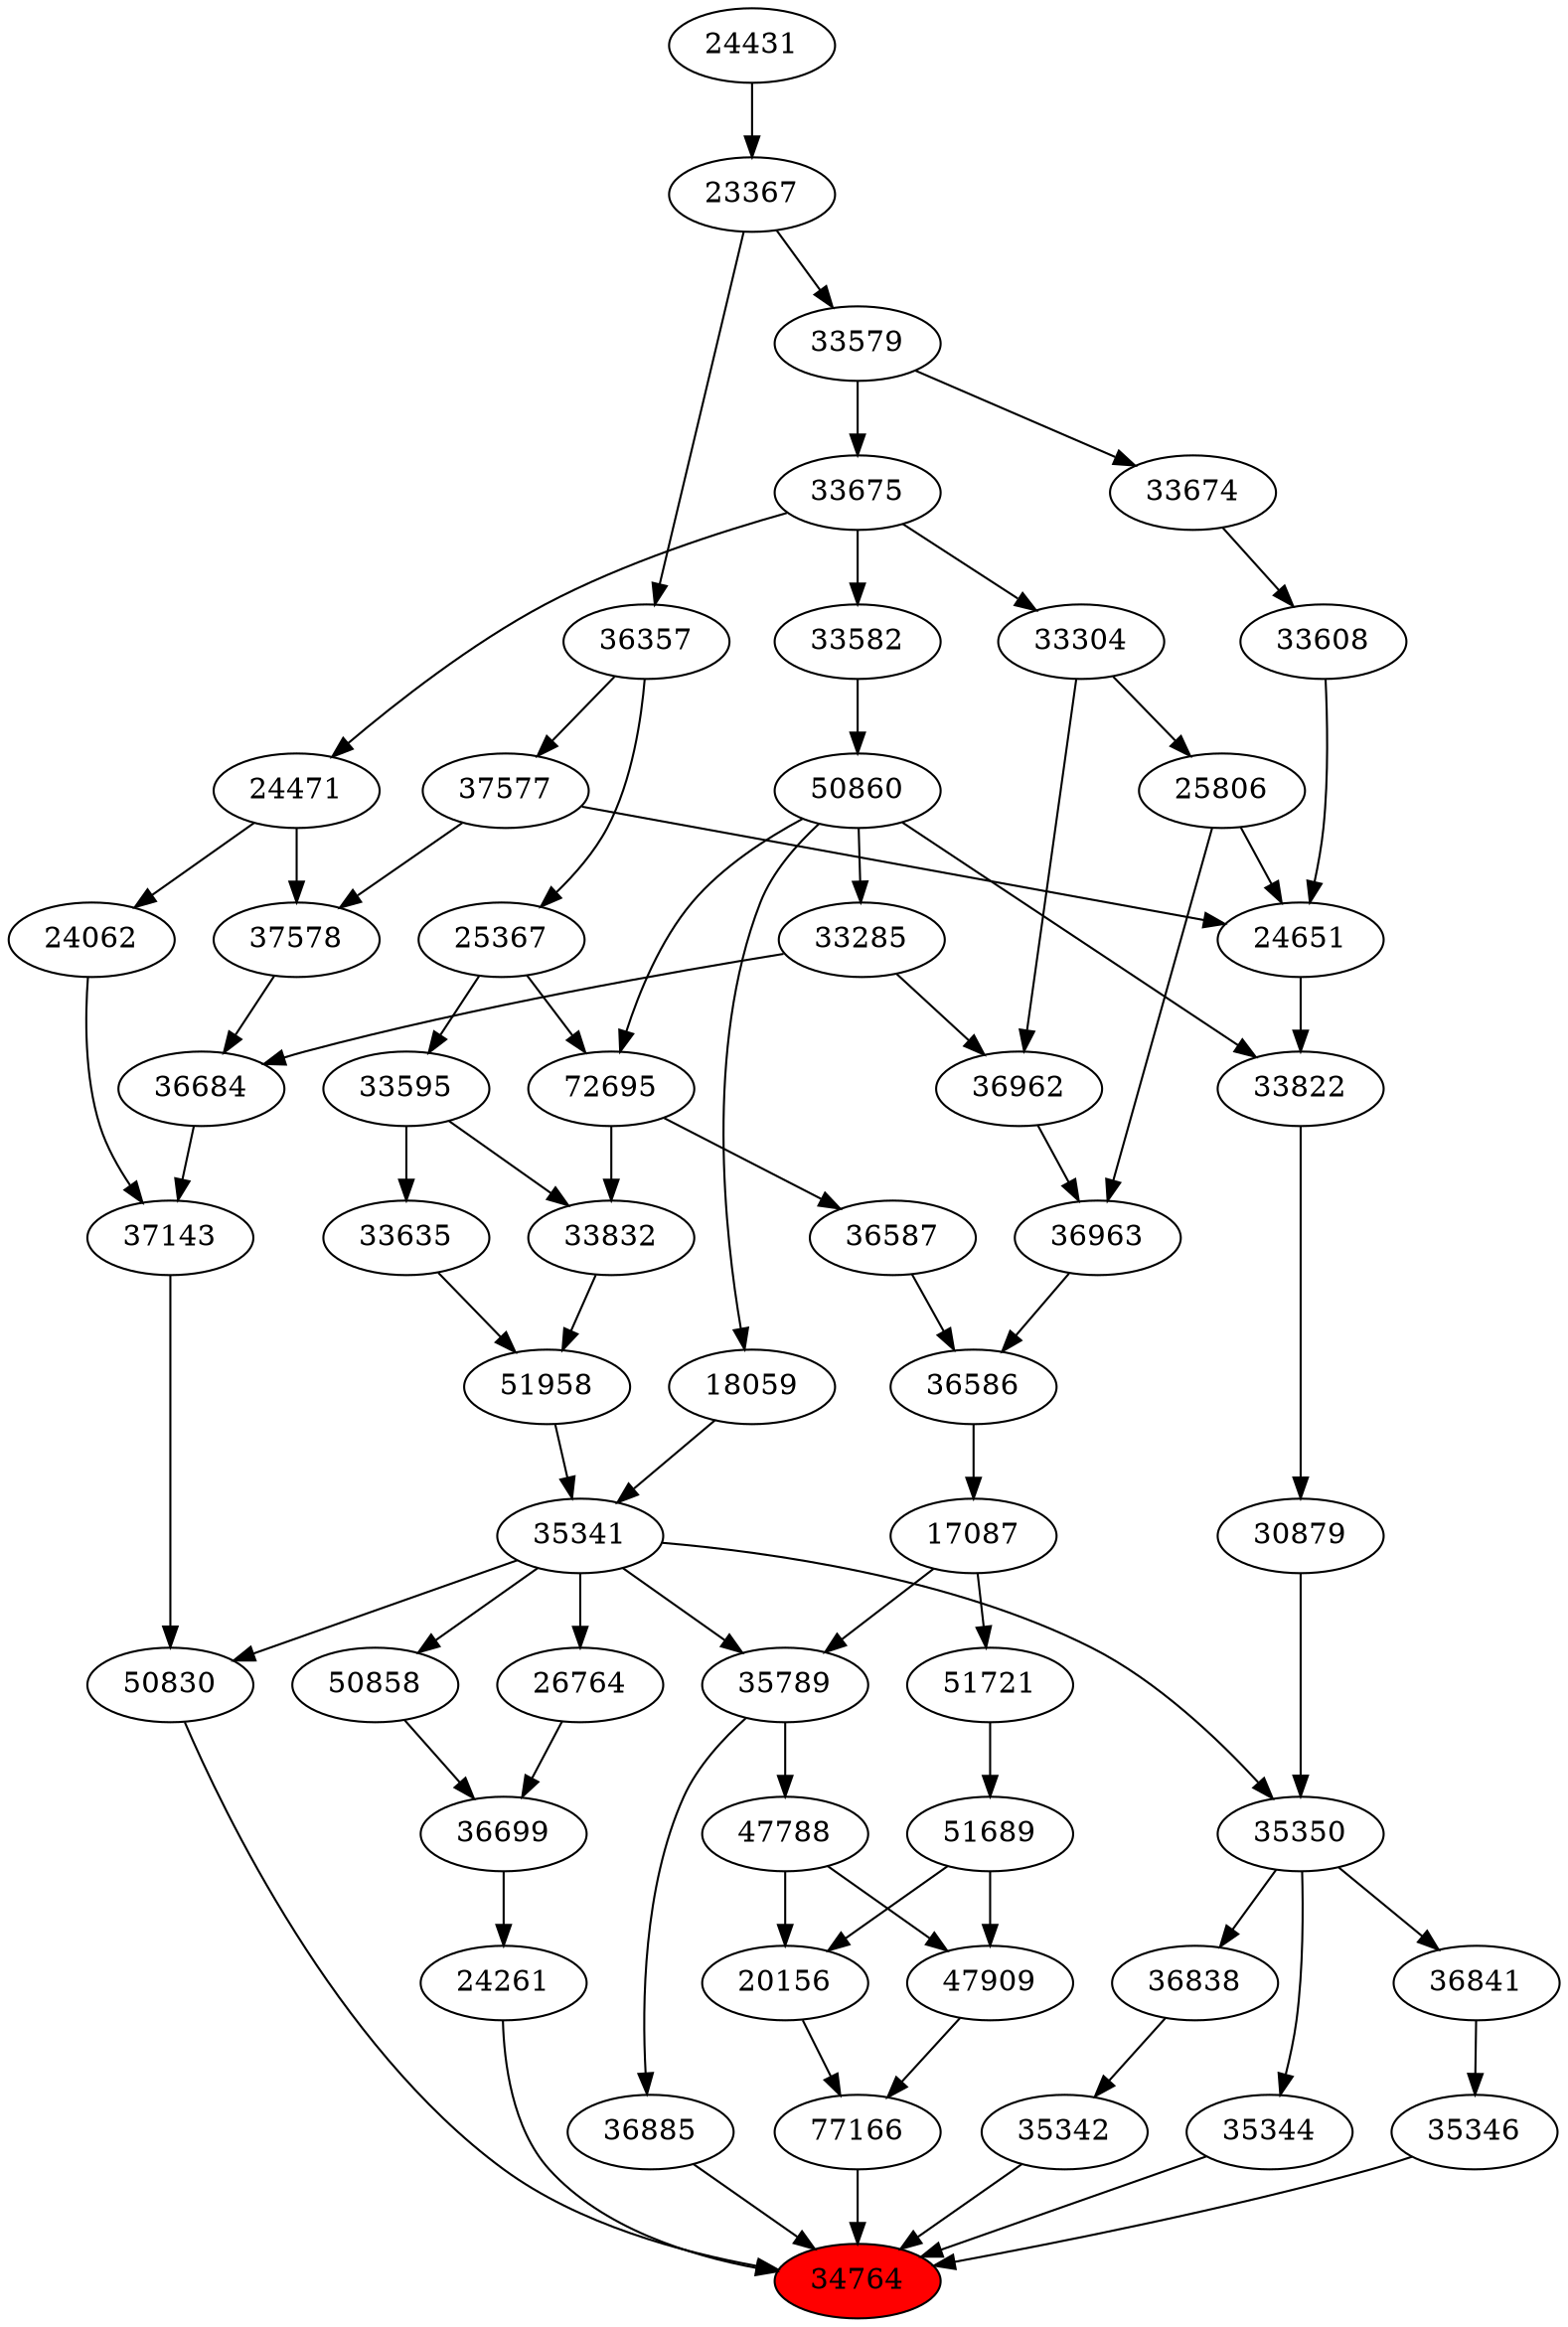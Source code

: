 strict digraph{ 
34764 [label="34764" fillcolor=red style=filled]
50830 -> 34764
24261 -> 34764
35346 -> 34764
35342 -> 34764
35344 -> 34764
36885 -> 34764
77166 -> 34764
50830 [label="50830"]
35341 -> 50830
37143 -> 50830
24261 [label="24261"]
36699 -> 24261
35346 [label="35346"]
36841 -> 35346
35342 [label="35342"]
36838 -> 35342
35344 [label="35344"]
35350 -> 35344
36885 [label="36885"]
35789 -> 36885
77166 [label="77166"]
20156 -> 77166
47909 -> 77166
35341 [label="35341"]
51958 -> 35341
18059 -> 35341
37143 [label="37143"]
36684 -> 37143
24062 -> 37143
36699 [label="36699"]
26764 -> 36699
50858 -> 36699
36841 [label="36841"]
35350 -> 36841
36838 [label="36838"]
35350 -> 36838
35350 [label="35350"]
30879 -> 35350
35341 -> 35350
35789 [label="35789"]
17087 -> 35789
35341 -> 35789
20156 [label="20156"]
47788 -> 20156
51689 -> 20156
47909 [label="47909"]
51689 -> 47909
47788 -> 47909
51958 [label="51958"]
33832 -> 51958
33635 -> 51958
18059 [label="18059"]
50860 -> 18059
36684 [label="36684"]
33285 -> 36684
37578 -> 36684
24062 [label="24062"]
24471 -> 24062
26764 [label="26764"]
35341 -> 26764
50858 [label="50858"]
35341 -> 50858
30879 [label="30879"]
33822 -> 30879
17087 [label="17087"]
36586 -> 17087
47788 [label="47788"]
35789 -> 47788
51689 [label="51689"]
51721 -> 51689
33832 [label="33832"]
72695 -> 33832
33595 -> 33832
33635 [label="33635"]
33595 -> 33635
50860 [label="50860"]
33582 -> 50860
33285 [label="33285"]
50860 -> 33285
37578 [label="37578"]
24471 -> 37578
37577 -> 37578
24471 [label="24471"]
33675 -> 24471
33822 [label="33822"]
24651 -> 33822
50860 -> 33822
36586 [label="36586"]
36587 -> 36586
36963 -> 36586
51721 [label="51721"]
17087 -> 51721
72695 [label="72695"]
50860 -> 72695
25367 -> 72695
33595 [label="33595"]
25367 -> 33595
33582 [label="33582"]
33675 -> 33582
37577 [label="37577"]
36357 -> 37577
33675 [label="33675"]
33579 -> 33675
24651 [label="24651"]
25806 -> 24651
33608 -> 24651
37577 -> 24651
36587 [label="36587"]
72695 -> 36587
36963 [label="36963"]
36962 -> 36963
25806 -> 36963
25367 [label="25367"]
36357 -> 25367
36357 [label="36357"]
23367 -> 36357
33579 [label="33579"]
23367 -> 33579
25806 [label="25806"]
33304 -> 25806
33608 [label="33608"]
33674 -> 33608
36962 [label="36962"]
33285 -> 36962
33304 -> 36962
23367 [label="23367"]
24431 -> 23367
33304 [label="33304"]
33675 -> 33304
33674 [label="33674"]
33579 -> 33674
24431 [label="24431"]
}